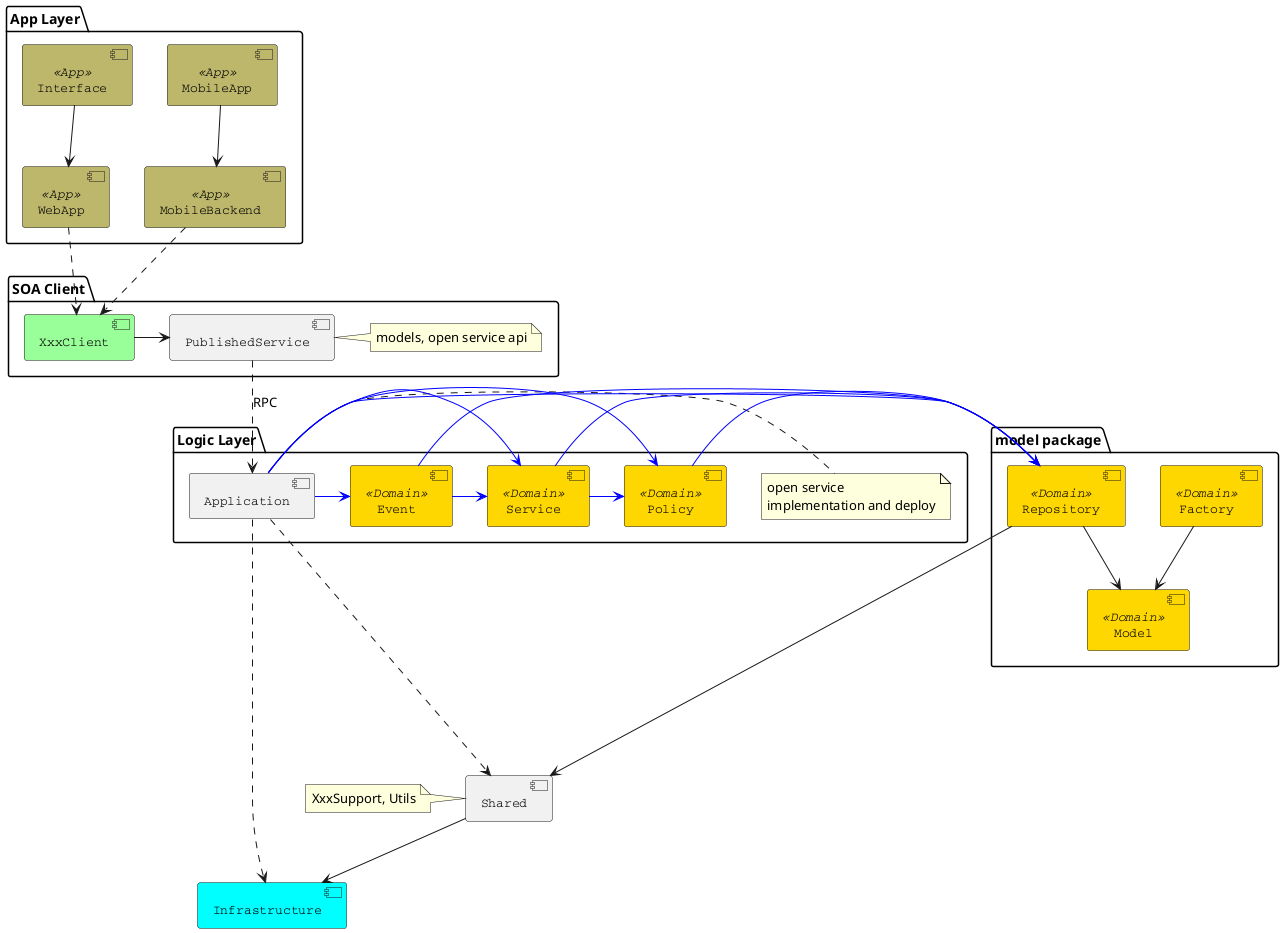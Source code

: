 @startuml

[Infrastructure] #Aqua
[Shared]
note left of Shared : XxxSupport, Utils

package "model package" {
   [Model] <<Domain>>
   [Repository] <<Domain>>
   [Factory] <<Domain>>
}
package "Logic Layer" {
   [Service] <<Domain>>
   [Event] <<Domain>>
   [Policy] <<Domain>>
   [Application]
   note right of Application : open service\nimplementation and deploy
}

package "SOA Client" {
   [XxxClient] #99FF99
   [XxxClient] -> [PublishedService]
   note right of PublishedService : models, open service api
}

package "App Layer" {
    [WebApp] <<App>>
    [MobileBackend] <<App>>
    [Interface] <<App>>
    [MobileApp] <<App>>
}

[Shared] --> [Infrastructure]
[Repository] --> [Shared]
[Repository] --> [Model]
[Service] -[#0000FF]> [Repository]
[Service] -[#0000FF]> [Policy]
[Policy] -[#0000FF]> [Repository]
[Factory] --> [Model]
[Event] -[#0000FF]> [Service]
[Event] -[#0000FF]> [Repository]
[Application] -[#0000FF]> [Repository]
[Application] -[#0000FF]> [Service]
[Application] -[#0000FF]> [Event]
[Application] -[#0000FF]> [Policy]
[Application] ....> [Infrastructure]
[Application] ....> [Shared]

[PublishedService] ..> [Application]: RPC

[WebApp] ..> [XxxClient]
[Interface] --> [WebApp]
[MobileBackend] ..> [XxxClient]
[MobileApp] --> [MobileBackend]

skinparam component {
  FontSize 13
  BackgroundColor<<Domain>> gold
  BackgroundColor<<App>> DarkKhaki
  FontName Courier
}

@enduml